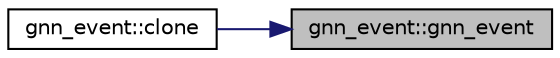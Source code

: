 digraph "gnn_event::gnn_event"
{
 // INTERACTIVE_SVG=YES
 // LATEX_PDF_SIZE
  edge [fontname="Helvetica",fontsize="10",labelfontname="Helvetica",labelfontsize="10"];
  node [fontname="Helvetica",fontsize="10",shape=record];
  rankdir="RL";
  Node1 [label="gnn_event::gnn_event",height=0.2,width=0.4,color="black", fillcolor="grey75", style="filled", fontcolor="black",tooltip=" "];
  Node1 -> Node2 [dir="back",color="midnightblue",fontsize="10",style="solid",fontname="Helvetica"];
  Node2 [label="gnn_event::clone",height=0.2,width=0.4,color="black", fillcolor="white", style="filled",URL="$classgnn__event.html#ae5ad399474dcb1e8a7396e3d4da9932d",tooltip=" "];
}
